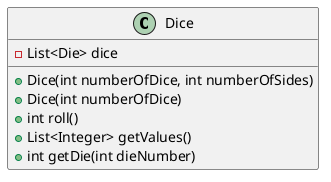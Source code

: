 @startuml
class Dice {
    - List<Die> dice
    + Dice(int numberOfDice, int numberOfSides)
    + Dice(int numberOfDice)
    + int roll()
    + List<Integer> getValues()
    + int getDie(int dieNumber)
}
@enduml